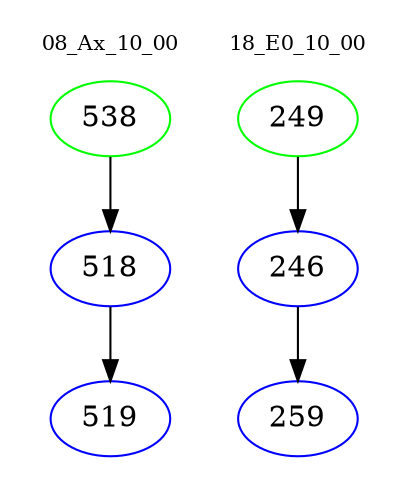 digraph{
subgraph cluster_0 {
color = white
label = "08_Ax_10_00";
fontsize=10;
T0_538 [label="538", color="green"]
T0_538 -> T0_518 [color="black"]
T0_518 [label="518", color="blue"]
T0_518 -> T0_519 [color="black"]
T0_519 [label="519", color="blue"]
}
subgraph cluster_1 {
color = white
label = "18_E0_10_00";
fontsize=10;
T1_249 [label="249", color="green"]
T1_249 -> T1_246 [color="black"]
T1_246 [label="246", color="blue"]
T1_246 -> T1_259 [color="black"]
T1_259 [label="259", color="blue"]
}
}
